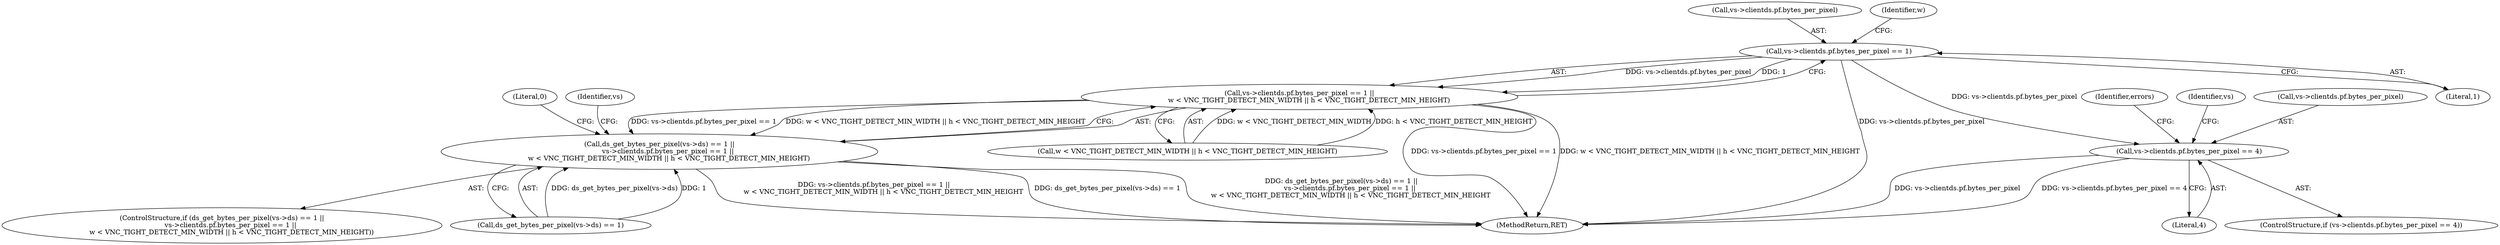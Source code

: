 digraph "1_qemu_9f64916da20eea67121d544698676295bbb105a7_4@del" {
"1000141" [label="(Call,vs->clientds.pf.bytes_per_pixel == 1)"];
"1000140" [label="(Call,vs->clientds.pf.bytes_per_pixel == 1 ||\n         w < VNC_TIGHT_DETECT_MIN_WIDTH || h < VNC_TIGHT_DETECT_MIN_HEIGHT)"];
"1000133" [label="(Call,ds_get_bytes_per_pixel(vs->ds) == 1 ||\n        vs->clientds.pf.bytes_per_pixel == 1 ||\n         w < VNC_TIGHT_DETECT_MIN_WIDTH || h < VNC_TIGHT_DETECT_MIN_HEIGHT)"];
"1000197" [label="(Call,vs->clientds.pf.bytes_per_pixel == 4)"];
"1000197" [label="(Call,vs->clientds.pf.bytes_per_pixel == 4)"];
"1000149" [label="(Literal,1)"];
"1000132" [label="(ControlStructure,if (ds_get_bytes_per_pixel(vs->ds) == 1 ||\n        vs->clientds.pf.bytes_per_pixel == 1 ||\n         w < VNC_TIGHT_DETECT_MIN_WIDTH || h < VNC_TIGHT_DETECT_MIN_HEIGHT))"];
"1000259" [label="(Identifier,errors)"];
"1000210" [label="(Identifier,vs)"];
"1000205" [label="(Literal,4)"];
"1000141" [label="(Call,vs->clientds.pf.bytes_per_pixel == 1)"];
"1000150" [label="(Call,w < VNC_TIGHT_DETECT_MIN_WIDTH || h < VNC_TIGHT_DETECT_MIN_HEIGHT)"];
"1000159" [label="(Literal,0)"];
"1000196" [label="(ControlStructure,if (vs->clientds.pf.bytes_per_pixel == 4))"];
"1000198" [label="(Call,vs->clientds.pf.bytes_per_pixel)"];
"1000142" [label="(Call,vs->clientds.pf.bytes_per_pixel)"];
"1000286" [label="(MethodReturn,RET)"];
"1000133" [label="(Call,ds_get_bytes_per_pixel(vs->ds) == 1 ||\n        vs->clientds.pf.bytes_per_pixel == 1 ||\n         w < VNC_TIGHT_DETECT_MIN_WIDTH || h < VNC_TIGHT_DETECT_MIN_HEIGHT)"];
"1000152" [label="(Identifier,w)"];
"1000164" [label="(Identifier,vs)"];
"1000140" [label="(Call,vs->clientds.pf.bytes_per_pixel == 1 ||\n         w < VNC_TIGHT_DETECT_MIN_WIDTH || h < VNC_TIGHT_DETECT_MIN_HEIGHT)"];
"1000134" [label="(Call,ds_get_bytes_per_pixel(vs->ds) == 1)"];
"1000141" -> "1000140"  [label="AST: "];
"1000141" -> "1000149"  [label="CFG: "];
"1000142" -> "1000141"  [label="AST: "];
"1000149" -> "1000141"  [label="AST: "];
"1000152" -> "1000141"  [label="CFG: "];
"1000140" -> "1000141"  [label="CFG: "];
"1000141" -> "1000286"  [label="DDG: vs->clientds.pf.bytes_per_pixel"];
"1000141" -> "1000140"  [label="DDG: vs->clientds.pf.bytes_per_pixel"];
"1000141" -> "1000140"  [label="DDG: 1"];
"1000141" -> "1000197"  [label="DDG: vs->clientds.pf.bytes_per_pixel"];
"1000140" -> "1000133"  [label="AST: "];
"1000140" -> "1000150"  [label="CFG: "];
"1000150" -> "1000140"  [label="AST: "];
"1000133" -> "1000140"  [label="CFG: "];
"1000140" -> "1000286"  [label="DDG: vs->clientds.pf.bytes_per_pixel == 1"];
"1000140" -> "1000286"  [label="DDG: w < VNC_TIGHT_DETECT_MIN_WIDTH || h < VNC_TIGHT_DETECT_MIN_HEIGHT"];
"1000140" -> "1000133"  [label="DDG: vs->clientds.pf.bytes_per_pixel == 1"];
"1000140" -> "1000133"  [label="DDG: w < VNC_TIGHT_DETECT_MIN_WIDTH || h < VNC_TIGHT_DETECT_MIN_HEIGHT"];
"1000150" -> "1000140"  [label="DDG: w < VNC_TIGHT_DETECT_MIN_WIDTH"];
"1000150" -> "1000140"  [label="DDG: h < VNC_TIGHT_DETECT_MIN_HEIGHT"];
"1000133" -> "1000132"  [label="AST: "];
"1000133" -> "1000134"  [label="CFG: "];
"1000134" -> "1000133"  [label="AST: "];
"1000159" -> "1000133"  [label="CFG: "];
"1000164" -> "1000133"  [label="CFG: "];
"1000133" -> "1000286"  [label="DDG: vs->clientds.pf.bytes_per_pixel == 1 ||\n         w < VNC_TIGHT_DETECT_MIN_WIDTH || h < VNC_TIGHT_DETECT_MIN_HEIGHT"];
"1000133" -> "1000286"  [label="DDG: ds_get_bytes_per_pixel(vs->ds) == 1"];
"1000133" -> "1000286"  [label="DDG: ds_get_bytes_per_pixel(vs->ds) == 1 ||\n        vs->clientds.pf.bytes_per_pixel == 1 ||\n         w < VNC_TIGHT_DETECT_MIN_WIDTH || h < VNC_TIGHT_DETECT_MIN_HEIGHT"];
"1000134" -> "1000133"  [label="DDG: ds_get_bytes_per_pixel(vs->ds)"];
"1000134" -> "1000133"  [label="DDG: 1"];
"1000197" -> "1000196"  [label="AST: "];
"1000197" -> "1000205"  [label="CFG: "];
"1000198" -> "1000197"  [label="AST: "];
"1000205" -> "1000197"  [label="AST: "];
"1000210" -> "1000197"  [label="CFG: "];
"1000259" -> "1000197"  [label="CFG: "];
"1000197" -> "1000286"  [label="DDG: vs->clientds.pf.bytes_per_pixel == 4"];
"1000197" -> "1000286"  [label="DDG: vs->clientds.pf.bytes_per_pixel"];
}
